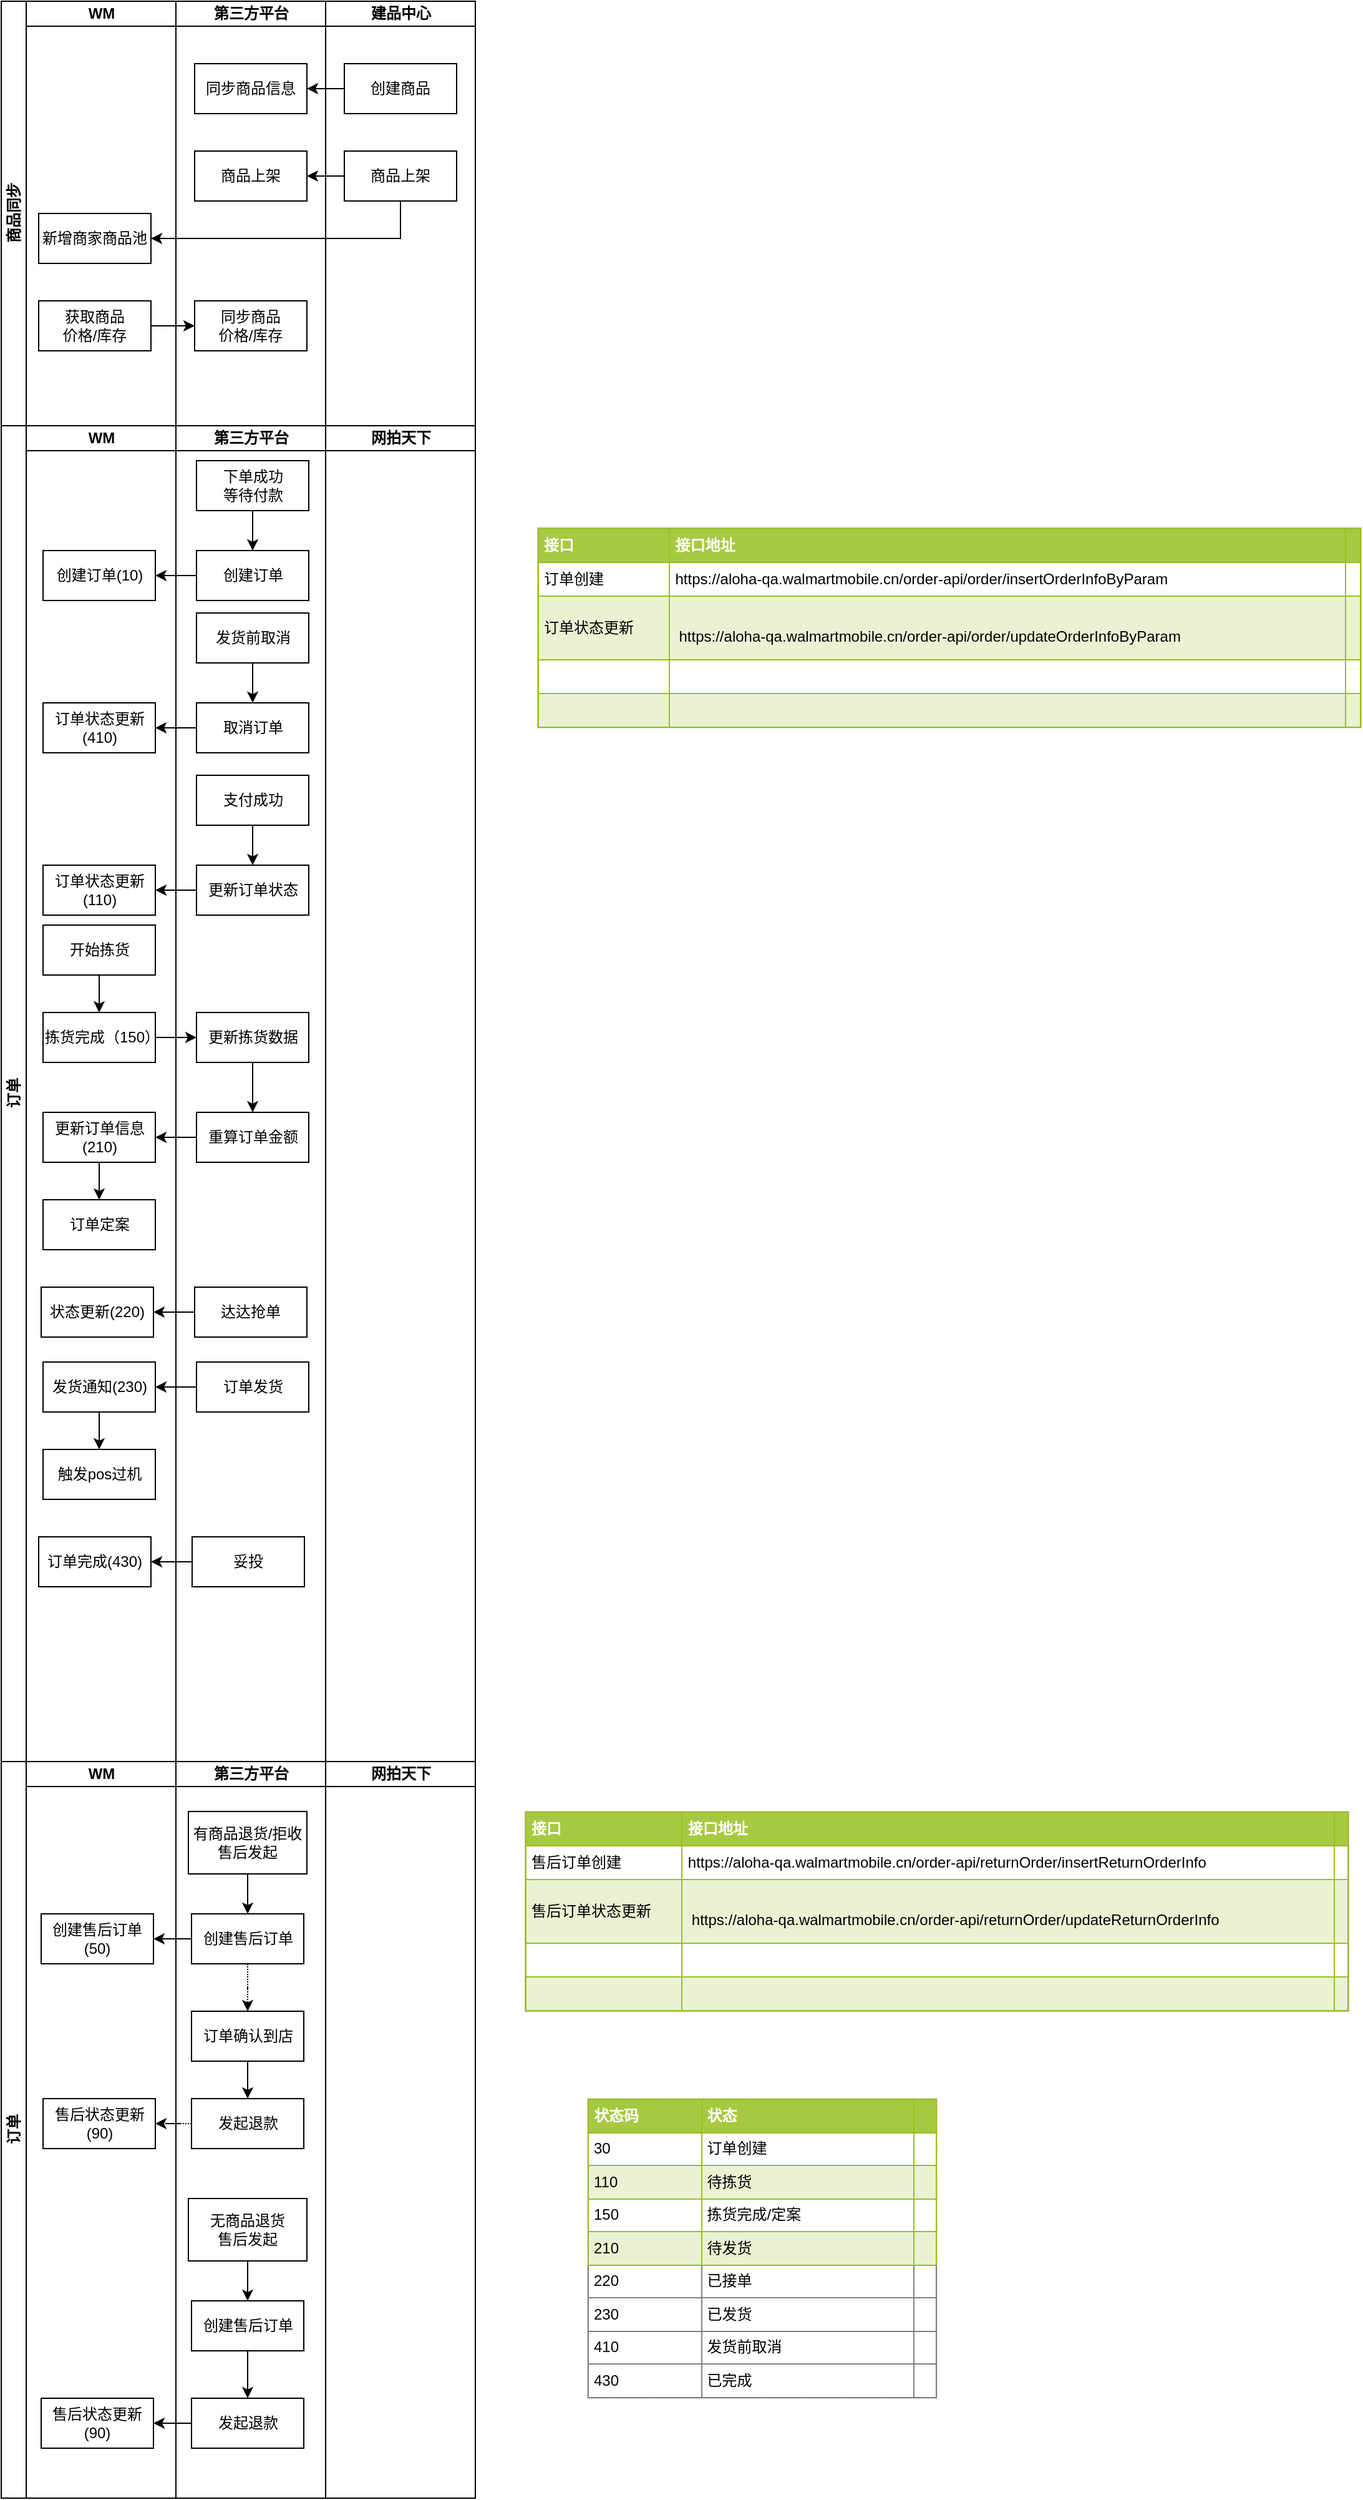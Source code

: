 <mxfile version="11.2.8" type="github" pages="1"><diagram id="qOhYsHwZlvvscO4V9usD" name="Page-1"><mxGraphModel dx="1422" dy="713" grid="1" gridSize="10" guides="1" tooltips="1" connect="1" arrows="1" fold="1" page="1" pageScale="1" pageWidth="850" pageHeight="1100" math="0" shadow="0"><root><mxCell id="0"/><mxCell id="1" parent="0"/><mxCell id="C9wgYeFS7MgZokEBdUDj-7" value="商品同步" style="swimlane;html=1;childLayout=stackLayout;resizeParent=1;resizeParentMax=0;startSize=20;horizontal=0;horizontalStack=1;" parent="1" vertex="1"><mxGeometry x="30" y="70" width="380" height="340" as="geometry"/></mxCell><mxCell id="C9wgYeFS7MgZokEBdUDj-8" value="WM" style="swimlane;html=1;startSize=20;" parent="C9wgYeFS7MgZokEBdUDj-7" vertex="1"><mxGeometry x="20" width="120" height="340" as="geometry"/></mxCell><mxCell id="C9wgYeFS7MgZokEBdUDj-17" value="新增商家商品池" style="rounded=0;whiteSpace=wrap;html=1;" parent="C9wgYeFS7MgZokEBdUDj-8" vertex="1"><mxGeometry x="10" y="170" width="90" height="40" as="geometry"/></mxCell><mxCell id="C9wgYeFS7MgZokEBdUDj-19" value="获取商品&lt;br&gt;价格/库存" style="rounded=0;whiteSpace=wrap;html=1;" parent="C9wgYeFS7MgZokEBdUDj-8" vertex="1"><mxGeometry x="10" y="240" width="90" height="40" as="geometry"/></mxCell><mxCell id="C9wgYeFS7MgZokEBdUDj-9" value="第三方平台" style="swimlane;html=1;startSize=20;" parent="C9wgYeFS7MgZokEBdUDj-7" vertex="1"><mxGeometry x="140" width="120" height="340" as="geometry"/></mxCell><mxCell id="C9wgYeFS7MgZokEBdUDj-12" value="同步商品信息" style="rounded=0;whiteSpace=wrap;html=1;" parent="C9wgYeFS7MgZokEBdUDj-9" vertex="1"><mxGeometry x="15" y="50" width="90" height="40" as="geometry"/></mxCell><mxCell id="C9wgYeFS7MgZokEBdUDj-22" value="同步商品&lt;br&gt;价格/库存&lt;br&gt;" style="rounded=0;whiteSpace=wrap;html=1;" parent="C9wgYeFS7MgZokEBdUDj-9" vertex="1"><mxGeometry x="15" y="240" width="90" height="40" as="geometry"/></mxCell><mxCell id="C9wgYeFS7MgZokEBdUDj-10" value="建品中心" style="swimlane;html=1;startSize=20;" parent="C9wgYeFS7MgZokEBdUDj-7" vertex="1"><mxGeometry x="260" width="120" height="340" as="geometry"/></mxCell><mxCell id="C9wgYeFS7MgZokEBdUDj-11" value="创建商品" style="rounded=0;whiteSpace=wrap;html=1;" parent="C9wgYeFS7MgZokEBdUDj-10" vertex="1"><mxGeometry x="15" y="50" width="90" height="40" as="geometry"/></mxCell><mxCell id="C9wgYeFS7MgZokEBdUDj-14" value="商品上架" style="rounded=0;whiteSpace=wrap;html=1;" parent="C9wgYeFS7MgZokEBdUDj-10" vertex="1"><mxGeometry x="-105" y="120" width="90" height="40" as="geometry"/></mxCell><mxCell id="C9wgYeFS7MgZokEBdUDj-15" value="商品上架" style="rounded=0;whiteSpace=wrap;html=1;" parent="C9wgYeFS7MgZokEBdUDj-10" vertex="1"><mxGeometry x="15" y="120" width="90" height="40" as="geometry"/></mxCell><mxCell id="C9wgYeFS7MgZokEBdUDj-16" style="edgeStyle=orthogonalEdgeStyle;rounded=0;orthogonalLoop=1;jettySize=auto;html=1;entryX=1;entryY=0.5;entryDx=0;entryDy=0;" parent="C9wgYeFS7MgZokEBdUDj-10" source="C9wgYeFS7MgZokEBdUDj-15" target="C9wgYeFS7MgZokEBdUDj-14" edge="1"><mxGeometry relative="1" as="geometry"/></mxCell><mxCell id="C9wgYeFS7MgZokEBdUDj-13" style="edgeStyle=orthogonalEdgeStyle;rounded=0;orthogonalLoop=1;jettySize=auto;html=1;entryX=1;entryY=0.5;entryDx=0;entryDy=0;" parent="C9wgYeFS7MgZokEBdUDj-7" source="C9wgYeFS7MgZokEBdUDj-11" target="C9wgYeFS7MgZokEBdUDj-12" edge="1"><mxGeometry relative="1" as="geometry"/></mxCell><mxCell id="C9wgYeFS7MgZokEBdUDj-18" style="edgeStyle=orthogonalEdgeStyle;rounded=0;orthogonalLoop=1;jettySize=auto;html=1;entryX=1;entryY=0.5;entryDx=0;entryDy=0;" parent="C9wgYeFS7MgZokEBdUDj-7" source="C9wgYeFS7MgZokEBdUDj-15" target="C9wgYeFS7MgZokEBdUDj-17" edge="1"><mxGeometry relative="1" as="geometry"><Array as="points"><mxPoint x="320" y="190"/></Array></mxGeometry></mxCell><mxCell id="C9wgYeFS7MgZokEBdUDj-23" style="edgeStyle=orthogonalEdgeStyle;rounded=0;orthogonalLoop=1;jettySize=auto;html=1;entryX=0;entryY=0.5;entryDx=0;entryDy=0;" parent="C9wgYeFS7MgZokEBdUDj-7" source="C9wgYeFS7MgZokEBdUDj-19" target="C9wgYeFS7MgZokEBdUDj-22" edge="1"><mxGeometry relative="1" as="geometry"/></mxCell><mxCell id="C9wgYeFS7MgZokEBdUDj-24" value="订单&lt;br&gt;" style="swimlane;html=1;childLayout=stackLayout;resizeParent=1;resizeParentMax=0;startSize=20;horizontal=0;horizontalStack=1;" parent="1" vertex="1"><mxGeometry x="30" y="410" width="380" height="1070" as="geometry"/></mxCell><mxCell id="C9wgYeFS7MgZokEBdUDj-59" style="edgeStyle=orthogonalEdgeStyle;rounded=0;orthogonalLoop=1;jettySize=auto;html=1;" parent="C9wgYeFS7MgZokEBdUDj-24" source="C9wgYeFS7MgZokEBdUDj-56" target="C9wgYeFS7MgZokEBdUDj-58" edge="1"><mxGeometry relative="1" as="geometry"/></mxCell><mxCell id="C9wgYeFS7MgZokEBdUDj-65" style="edgeStyle=orthogonalEdgeStyle;rounded=0;orthogonalLoop=1;jettySize=auto;html=1;entryX=1;entryY=0.5;entryDx=0;entryDy=0;" parent="C9wgYeFS7MgZokEBdUDj-24" source="C9wgYeFS7MgZokEBdUDj-60" target="C9wgYeFS7MgZokEBdUDj-64" edge="1"><mxGeometry relative="1" as="geometry"/></mxCell><mxCell id="C9wgYeFS7MgZokEBdUDj-70" style="edgeStyle=orthogonalEdgeStyle;rounded=0;orthogonalLoop=1;jettySize=auto;html=1;entryX=1;entryY=0.5;entryDx=0;entryDy=0;" parent="C9wgYeFS7MgZokEBdUDj-24" source="C9wgYeFS7MgZokEBdUDj-68" target="C9wgYeFS7MgZokEBdUDj-69" edge="1"><mxGeometry relative="1" as="geometry"/></mxCell><mxCell id="C9wgYeFS7MgZokEBdUDj-25" value="WM" style="swimlane;html=1;startSize=20;" parent="C9wgYeFS7MgZokEBdUDj-24" vertex="1"><mxGeometry x="20" width="120" height="1070" as="geometry"/></mxCell><mxCell id="C9wgYeFS7MgZokEBdUDj-43" value="创建订单(10)" style="rounded=0;whiteSpace=wrap;html=1;" parent="C9wgYeFS7MgZokEBdUDj-25" vertex="1"><mxGeometry x="13.5" y="100" width="90" height="40" as="geometry"/></mxCell><mxCell id="C9wgYeFS7MgZokEBdUDj-57" style="edgeStyle=orthogonalEdgeStyle;rounded=0;orthogonalLoop=1;jettySize=auto;html=1;" parent="C9wgYeFS7MgZokEBdUDj-25" source="C9wgYeFS7MgZokEBdUDj-55" target="C9wgYeFS7MgZokEBdUDj-56" edge="1"><mxGeometry relative="1" as="geometry"/></mxCell><mxCell id="C9wgYeFS7MgZokEBdUDj-55" value="开始拣货" style="rounded=0;whiteSpace=wrap;html=1;" parent="C9wgYeFS7MgZokEBdUDj-25" vertex="1"><mxGeometry x="13.5" y="400" width="90" height="40" as="geometry"/></mxCell><mxCell id="C9wgYeFS7MgZokEBdUDj-56" value="拣货完成（150）" style="rounded=0;whiteSpace=wrap;html=1;" parent="C9wgYeFS7MgZokEBdUDj-25" vertex="1"><mxGeometry x="13.5" y="470" width="90" height="40" as="geometry"/></mxCell><mxCell id="C9wgYeFS7MgZokEBdUDj-67" style="edgeStyle=orthogonalEdgeStyle;rounded=0;orthogonalLoop=1;jettySize=auto;html=1;" parent="C9wgYeFS7MgZokEBdUDj-25" source="C9wgYeFS7MgZokEBdUDj-64" target="C9wgYeFS7MgZokEBdUDj-66" edge="1"><mxGeometry relative="1" as="geometry"/></mxCell><mxCell id="C9wgYeFS7MgZokEBdUDj-64" value="更新订单信息(210)" style="rounded=0;whiteSpace=wrap;html=1;" parent="C9wgYeFS7MgZokEBdUDj-25" vertex="1"><mxGeometry x="13.5" y="550" width="90" height="40" as="geometry"/></mxCell><mxCell id="C9wgYeFS7MgZokEBdUDj-66" value="订单定案" style="rounded=0;whiteSpace=wrap;html=1;" parent="C9wgYeFS7MgZokEBdUDj-25" vertex="1"><mxGeometry x="13.5" y="620" width="90" height="40" as="geometry"/></mxCell><mxCell id="C9wgYeFS7MgZokEBdUDj-72" style="edgeStyle=orthogonalEdgeStyle;rounded=0;orthogonalLoop=1;jettySize=auto;html=1;entryX=0.5;entryY=0;entryDx=0;entryDy=0;" parent="C9wgYeFS7MgZokEBdUDj-25" source="C9wgYeFS7MgZokEBdUDj-69" target="C9wgYeFS7MgZokEBdUDj-71" edge="1"><mxGeometry relative="1" as="geometry"/></mxCell><mxCell id="C9wgYeFS7MgZokEBdUDj-69" value="发货通知(230)" style="rounded=0;whiteSpace=wrap;html=1;" parent="C9wgYeFS7MgZokEBdUDj-25" vertex="1"><mxGeometry x="13.5" y="750" width="90" height="40" as="geometry"/></mxCell><mxCell id="C9wgYeFS7MgZokEBdUDj-71" value="触发pos过机" style="rounded=0;whiteSpace=wrap;html=1;" parent="C9wgYeFS7MgZokEBdUDj-25" vertex="1"><mxGeometry x="13.5" y="820" width="90" height="40" as="geometry"/></mxCell><mxCell id="C9wgYeFS7MgZokEBdUDj-44" style="edgeStyle=orthogonalEdgeStyle;rounded=0;orthogonalLoop=1;jettySize=auto;html=1;entryX=1;entryY=0.5;entryDx=0;entryDy=0;" parent="C9wgYeFS7MgZokEBdUDj-24" source="C9wgYeFS7MgZokEBdUDj-41" target="C9wgYeFS7MgZokEBdUDj-43" edge="1"><mxGeometry relative="1" as="geometry"/></mxCell><mxCell id="C9wgYeFS7MgZokEBdUDj-28" value="第三方平台" style="swimlane;html=1;startSize=20;" parent="C9wgYeFS7MgZokEBdUDj-24" vertex="1"><mxGeometry x="140" width="120" height="1070" as="geometry"/></mxCell><mxCell id="C9wgYeFS7MgZokEBdUDj-42" style="edgeStyle=orthogonalEdgeStyle;rounded=0;orthogonalLoop=1;jettySize=auto;html=1;entryX=0.5;entryY=0;entryDx=0;entryDy=0;" parent="C9wgYeFS7MgZokEBdUDj-28" source="C9wgYeFS7MgZokEBdUDj-40" target="C9wgYeFS7MgZokEBdUDj-41" edge="1"><mxGeometry relative="1" as="geometry"/></mxCell><mxCell id="C9wgYeFS7MgZokEBdUDj-40" value="下单成功&lt;br&gt;等待付款" style="rounded=0;whiteSpace=wrap;html=1;" parent="C9wgYeFS7MgZokEBdUDj-28" vertex="1"><mxGeometry x="16.5" y="28" width="90" height="40" as="geometry"/></mxCell><mxCell id="C9wgYeFS7MgZokEBdUDj-41" value="创建订单" style="rounded=0;whiteSpace=wrap;html=1;" parent="C9wgYeFS7MgZokEBdUDj-28" vertex="1"><mxGeometry x="16.5" y="100" width="90" height="40" as="geometry"/></mxCell><mxCell id="C9wgYeFS7MgZokEBdUDj-45" value="订单状态更新(410)" style="rounded=0;whiteSpace=wrap;html=1;" parent="C9wgYeFS7MgZokEBdUDj-28" vertex="1"><mxGeometry x="-106.5" y="222" width="90" height="40" as="geometry"/></mxCell><mxCell id="C9wgYeFS7MgZokEBdUDj-47" value="发货前取消" style="rounded=0;whiteSpace=wrap;html=1;" parent="C9wgYeFS7MgZokEBdUDj-28" vertex="1"><mxGeometry x="16.5" y="150" width="90" height="40" as="geometry"/></mxCell><mxCell id="C9wgYeFS7MgZokEBdUDj-48" value="取消订单" style="rounded=0;whiteSpace=wrap;html=1;" parent="C9wgYeFS7MgZokEBdUDj-28" vertex="1"><mxGeometry x="16.5" y="222" width="90" height="40" as="geometry"/></mxCell><mxCell id="C9wgYeFS7MgZokEBdUDj-46" style="edgeStyle=orthogonalEdgeStyle;rounded=0;orthogonalLoop=1;jettySize=auto;html=1;entryX=0.5;entryY=0;entryDx=0;entryDy=0;" parent="C9wgYeFS7MgZokEBdUDj-28" source="C9wgYeFS7MgZokEBdUDj-47" target="C9wgYeFS7MgZokEBdUDj-48" edge="1"><mxGeometry relative="1" as="geometry"/></mxCell><mxCell id="C9wgYeFS7MgZokEBdUDj-49" style="edgeStyle=orthogonalEdgeStyle;rounded=0;orthogonalLoop=1;jettySize=auto;html=1;entryX=1;entryY=0.5;entryDx=0;entryDy=0;" parent="C9wgYeFS7MgZokEBdUDj-28" source="C9wgYeFS7MgZokEBdUDj-48" target="C9wgYeFS7MgZokEBdUDj-45" edge="1"><mxGeometry relative="1" as="geometry"/></mxCell><mxCell id="C9wgYeFS7MgZokEBdUDj-50" value="订单状态更新(110)" style="rounded=0;whiteSpace=wrap;html=1;" parent="C9wgYeFS7MgZokEBdUDj-28" vertex="1"><mxGeometry x="-106.5" y="352" width="90" height="40" as="geometry"/></mxCell><mxCell id="C9wgYeFS7MgZokEBdUDj-51" value="支付成功" style="rounded=0;whiteSpace=wrap;html=1;" parent="C9wgYeFS7MgZokEBdUDj-28" vertex="1"><mxGeometry x="16.5" y="280" width="90" height="40" as="geometry"/></mxCell><mxCell id="C9wgYeFS7MgZokEBdUDj-52" value="更新订单状态" style="rounded=0;whiteSpace=wrap;html=1;" parent="C9wgYeFS7MgZokEBdUDj-28" vertex="1"><mxGeometry x="16.5" y="352" width="90" height="40" as="geometry"/></mxCell><mxCell id="C9wgYeFS7MgZokEBdUDj-53" style="edgeStyle=orthogonalEdgeStyle;rounded=0;orthogonalLoop=1;jettySize=auto;html=1;entryX=0.5;entryY=0;entryDx=0;entryDy=0;" parent="C9wgYeFS7MgZokEBdUDj-28" source="C9wgYeFS7MgZokEBdUDj-51" target="C9wgYeFS7MgZokEBdUDj-52" edge="1"><mxGeometry relative="1" as="geometry"/></mxCell><mxCell id="C9wgYeFS7MgZokEBdUDj-54" style="edgeStyle=orthogonalEdgeStyle;rounded=0;orthogonalLoop=1;jettySize=auto;html=1;entryX=1;entryY=0.5;entryDx=0;entryDy=0;" parent="C9wgYeFS7MgZokEBdUDj-28" source="C9wgYeFS7MgZokEBdUDj-52" target="C9wgYeFS7MgZokEBdUDj-50" edge="1"><mxGeometry relative="1" as="geometry"/></mxCell><mxCell id="C9wgYeFS7MgZokEBdUDj-63" style="edgeStyle=orthogonalEdgeStyle;rounded=0;orthogonalLoop=1;jettySize=auto;html=1;" parent="C9wgYeFS7MgZokEBdUDj-28" source="C9wgYeFS7MgZokEBdUDj-58" target="C9wgYeFS7MgZokEBdUDj-60" edge="1"><mxGeometry relative="1" as="geometry"/></mxCell><mxCell id="C9wgYeFS7MgZokEBdUDj-58" value="更新拣货数据" style="rounded=0;whiteSpace=wrap;html=1;" parent="C9wgYeFS7MgZokEBdUDj-28" vertex="1"><mxGeometry x="16.5" y="470" width="90" height="40" as="geometry"/></mxCell><mxCell id="C9wgYeFS7MgZokEBdUDj-60" value="重算订单金额" style="rounded=0;whiteSpace=wrap;html=1;" parent="C9wgYeFS7MgZokEBdUDj-28" vertex="1"><mxGeometry x="16.5" y="550" width="90" height="40" as="geometry"/></mxCell><mxCell id="C9wgYeFS7MgZokEBdUDj-68" value="订单发货" style="rounded=0;whiteSpace=wrap;html=1;" parent="C9wgYeFS7MgZokEBdUDj-28" vertex="1"><mxGeometry x="16.5" y="750" width="90" height="40" as="geometry"/></mxCell><mxCell id="Xkt8oGFPfuLEDYorMo7a-1" value="状态更新(220)" style="rounded=0;whiteSpace=wrap;html=1;" parent="C9wgYeFS7MgZokEBdUDj-28" vertex="1"><mxGeometry x="-108" y="690" width="90" height="40" as="geometry"/></mxCell><mxCell id="Xkt8oGFPfuLEDYorMo7a-2" style="edgeStyle=orthogonalEdgeStyle;rounded=0;orthogonalLoop=1;jettySize=auto;html=1;entryX=1;entryY=0.5;entryDx=0;entryDy=0;" parent="C9wgYeFS7MgZokEBdUDj-28" source="Xkt8oGFPfuLEDYorMo7a-3" target="Xkt8oGFPfuLEDYorMo7a-1" edge="1"><mxGeometry relative="1" as="geometry"/></mxCell><mxCell id="Xkt8oGFPfuLEDYorMo7a-3" value="达达抢单" style="rounded=0;whiteSpace=wrap;html=1;" parent="C9wgYeFS7MgZokEBdUDj-28" vertex="1"><mxGeometry x="15" y="690" width="90" height="40" as="geometry"/></mxCell><mxCell id="Xkt8oGFPfuLEDYorMo7a-42" style="edgeStyle=orthogonalEdgeStyle;rounded=0;orthogonalLoop=1;jettySize=auto;html=1;entryX=1;entryY=0.5;entryDx=0;entryDy=0;" parent="C9wgYeFS7MgZokEBdUDj-28" source="Xkt8oGFPfuLEDYorMo7a-44" target="Xkt8oGFPfuLEDYorMo7a-43" edge="1"><mxGeometry relative="1" as="geometry"/></mxCell><mxCell id="Xkt8oGFPfuLEDYorMo7a-43" value="订单完成(430)" style="rounded=0;whiteSpace=wrap;html=1;" parent="C9wgYeFS7MgZokEBdUDj-28" vertex="1"><mxGeometry x="-110" y="890" width="90" height="40" as="geometry"/></mxCell><mxCell id="Xkt8oGFPfuLEDYorMo7a-44" value="妥投" style="rounded=0;whiteSpace=wrap;html=1;" parent="C9wgYeFS7MgZokEBdUDj-28" vertex="1"><mxGeometry x="13" y="890" width="90" height="40" as="geometry"/></mxCell><mxCell id="C9wgYeFS7MgZokEBdUDj-31" value="网拍天下" style="swimlane;html=1;startSize=20;" parent="C9wgYeFS7MgZokEBdUDj-24" vertex="1"><mxGeometry x="260" width="120" height="1070" as="geometry"/></mxCell><mxCell id="C9wgYeFS7MgZokEBdUDj-113" value="订单&lt;br&gt;" style="swimlane;html=1;childLayout=stackLayout;resizeParent=1;resizeParentMax=0;startSize=20;horizontal=0;horizontalStack=1;" parent="1" vertex="1"><mxGeometry x="30" y="1480" width="380" height="590" as="geometry"/></mxCell><mxCell id="C9wgYeFS7MgZokEBdUDj-114" value="WM" style="swimlane;html=1;startSize=20;" parent="C9wgYeFS7MgZokEBdUDj-113" vertex="1"><mxGeometry x="20" width="120" height="590" as="geometry"/></mxCell><mxCell id="C9wgYeFS7MgZokEBdUDj-115" value="创建售后订单(50)" style="rounded=0;whiteSpace=wrap;html=1;" parent="C9wgYeFS7MgZokEBdUDj-114" vertex="1"><mxGeometry x="12" y="122" width="90" height="40" as="geometry"/></mxCell><mxCell id="C9wgYeFS7MgZokEBdUDj-149" value="售后状态更新(90)" style="rounded=0;whiteSpace=wrap;html=1;" parent="C9wgYeFS7MgZokEBdUDj-114" vertex="1"><mxGeometry x="13.5" y="270" width="90" height="40" as="geometry"/></mxCell><mxCell id="C9wgYeFS7MgZokEBdUDj-168" value="售后状态更新(90)" style="rounded=0;whiteSpace=wrap;html=1;" parent="C9wgYeFS7MgZokEBdUDj-114" vertex="1"><mxGeometry x="12" y="510" width="90" height="40" as="geometry"/></mxCell><mxCell id="C9wgYeFS7MgZokEBdUDj-125" value="第三方平台" style="swimlane;html=1;startSize=20;" parent="C9wgYeFS7MgZokEBdUDj-113" vertex="1"><mxGeometry x="140" width="120" height="590" as="geometry"/></mxCell><mxCell id="C9wgYeFS7MgZokEBdUDj-126" style="edgeStyle=orthogonalEdgeStyle;rounded=0;orthogonalLoop=1;jettySize=auto;html=1;entryX=0.5;entryY=0;entryDx=0;entryDy=0;" parent="C9wgYeFS7MgZokEBdUDj-125" source="C9wgYeFS7MgZokEBdUDj-127" target="C9wgYeFS7MgZokEBdUDj-128" edge="1"><mxGeometry relative="1" as="geometry"/></mxCell><mxCell id="C9wgYeFS7MgZokEBdUDj-127" value="有商品退货/拒收&lt;br&gt;售后发起" style="rounded=0;whiteSpace=wrap;html=1;" parent="C9wgYeFS7MgZokEBdUDj-125" vertex="1"><mxGeometry x="10" y="40" width="95" height="50" as="geometry"/></mxCell><mxCell id="Xkt8oGFPfuLEDYorMo7a-45" style="edgeStyle=orthogonalEdgeStyle;rounded=0;orthogonalLoop=1;jettySize=auto;html=1;entryX=0.5;entryY=0;entryDx=0;entryDy=0;dashed=1;dashPattern=1 1;" parent="C9wgYeFS7MgZokEBdUDj-125" source="C9wgYeFS7MgZokEBdUDj-128" target="C9wgYeFS7MgZokEBdUDj-151" edge="1"><mxGeometry relative="1" as="geometry"/></mxCell><mxCell id="C9wgYeFS7MgZokEBdUDj-128" value="创建售后订单" style="rounded=0;whiteSpace=wrap;html=1;" parent="C9wgYeFS7MgZokEBdUDj-125" vertex="1"><mxGeometry x="12.5" y="122" width="90" height="40" as="geometry"/></mxCell><mxCell id="C9wgYeFS7MgZokEBdUDj-155" style="edgeStyle=orthogonalEdgeStyle;rounded=0;orthogonalLoop=1;jettySize=auto;html=1;" parent="C9wgYeFS7MgZokEBdUDj-125" source="C9wgYeFS7MgZokEBdUDj-151" target="C9wgYeFS7MgZokEBdUDj-153" edge="1"><mxGeometry relative="1" as="geometry"/></mxCell><mxCell id="C9wgYeFS7MgZokEBdUDj-151" value="订单确认到店" style="rounded=0;whiteSpace=wrap;html=1;" parent="C9wgYeFS7MgZokEBdUDj-125" vertex="1"><mxGeometry x="12.5" y="200" width="90" height="40" as="geometry"/></mxCell><mxCell id="C9wgYeFS7MgZokEBdUDj-153" value="发起退款" style="rounded=0;whiteSpace=wrap;html=1;" parent="C9wgYeFS7MgZokEBdUDj-125" vertex="1"><mxGeometry x="12.5" y="270" width="90" height="40" as="geometry"/></mxCell><mxCell id="C9wgYeFS7MgZokEBdUDj-160" value="无商品退货&lt;br&gt;售后发起" style="rounded=0;whiteSpace=wrap;html=1;" parent="C9wgYeFS7MgZokEBdUDj-125" vertex="1"><mxGeometry x="10" y="350" width="95" height="50" as="geometry"/></mxCell><mxCell id="C9wgYeFS7MgZokEBdUDj-167" style="edgeStyle=orthogonalEdgeStyle;rounded=0;orthogonalLoop=1;jettySize=auto;html=1;entryX=0.5;entryY=0;entryDx=0;entryDy=0;" parent="C9wgYeFS7MgZokEBdUDj-125" source="C9wgYeFS7MgZokEBdUDj-161" target="C9wgYeFS7MgZokEBdUDj-164" edge="1"><mxGeometry relative="1" as="geometry"/></mxCell><mxCell id="C9wgYeFS7MgZokEBdUDj-161" value="创建售后订单" style="rounded=0;whiteSpace=wrap;html=1;" parent="C9wgYeFS7MgZokEBdUDj-125" vertex="1"><mxGeometry x="12.5" y="432" width="90" height="40" as="geometry"/></mxCell><mxCell id="C9wgYeFS7MgZokEBdUDj-159" style="edgeStyle=orthogonalEdgeStyle;rounded=0;orthogonalLoop=1;jettySize=auto;html=1;entryX=0.5;entryY=0;entryDx=0;entryDy=0;" parent="C9wgYeFS7MgZokEBdUDj-125" source="C9wgYeFS7MgZokEBdUDj-160" target="C9wgYeFS7MgZokEBdUDj-161" edge="1"><mxGeometry relative="1" as="geometry"/></mxCell><mxCell id="C9wgYeFS7MgZokEBdUDj-164" value="发起退款" style="rounded=0;whiteSpace=wrap;html=1;" parent="C9wgYeFS7MgZokEBdUDj-125" vertex="1"><mxGeometry x="12.5" y="510" width="90" height="40" as="geometry"/></mxCell><mxCell id="C9wgYeFS7MgZokEBdUDj-143" value="网拍天下" style="swimlane;html=1;startSize=20;" parent="C9wgYeFS7MgZokEBdUDj-113" vertex="1"><mxGeometry x="260" width="120" height="590" as="geometry"/></mxCell><mxCell id="C9wgYeFS7MgZokEBdUDj-144" style="edgeStyle=orthogonalEdgeStyle;rounded=0;orthogonalLoop=1;jettySize=auto;html=1;entryX=1;entryY=0.5;entryDx=0;entryDy=0;" parent="C9wgYeFS7MgZokEBdUDj-113" source="C9wgYeFS7MgZokEBdUDj-128" target="C9wgYeFS7MgZokEBdUDj-115" edge="1"><mxGeometry relative="1" as="geometry"/></mxCell><mxCell id="C9wgYeFS7MgZokEBdUDj-169" style="edgeStyle=orthogonalEdgeStyle;rounded=0;orthogonalLoop=1;jettySize=auto;html=1;entryX=1;entryY=0.5;entryDx=0;entryDy=0;" parent="C9wgYeFS7MgZokEBdUDj-113" source="C9wgYeFS7MgZokEBdUDj-164" target="C9wgYeFS7MgZokEBdUDj-168" edge="1"><mxGeometry relative="1" as="geometry"/></mxCell><mxCell id="Xkt8oGFPfuLEDYorMo7a-46" style="edgeStyle=orthogonalEdgeStyle;rounded=0;orthogonalLoop=1;jettySize=auto;html=1;entryX=1;entryY=0.5;entryDx=0;entryDy=0;dashed=1;dashPattern=1 1;" parent="C9wgYeFS7MgZokEBdUDj-113" source="C9wgYeFS7MgZokEBdUDj-153" target="C9wgYeFS7MgZokEBdUDj-149" edge="1"><mxGeometry relative="1" as="geometry"/></mxCell><mxCell id="C9wgYeFS7MgZokEBdUDj-172" value="&lt;table border=&quot;1&quot; width=&quot;100%&quot; cellpadding=&quot;4&quot; style=&quot;width: 100% ; height: 100% ; border-collapse: collapse&quot;&gt;&lt;tbody&gt;&lt;tr style=&quot;background-color: #a7c942 ; color: #ffffff ; border: 1px solid #98bf21&quot;&gt;&lt;th align=&quot;left&quot;&gt;接口&lt;/th&gt;&lt;th align=&quot;left&quot;&gt;接口地址&lt;/th&gt;&lt;th align=&quot;left&quot;&gt;&lt;br&gt;&lt;/th&gt;&lt;/tr&gt;&lt;tr style=&quot;border: 1px solid #98bf21&quot;&gt;&lt;td&gt;订单创建&lt;/td&gt;&lt;td&gt;https://aloha-qa.walmartmobile.cn/order-api/order/insertOrderInfoByParam&lt;br&gt;&lt;/td&gt;&lt;td&gt;&lt;br&gt;&lt;/td&gt;&lt;/tr&gt;&lt;tr style=&quot;background-color: #eaf2d3 ; border: 1px solid #98bf21&quot;&gt;&lt;td&gt;订单状态更新&lt;/td&gt;&lt;td&gt;&lt;br&gt;&lt;table&gt;&lt;tbody&gt;&lt;tr&gt;&lt;td&gt;https://aloha-qa.walmartmobile.cn/order-api/order/updateOrderInfoByParam&lt;/td&gt;&lt;/tr&gt;&lt;/tbody&gt;&lt;/table&gt;&lt;/td&gt;&lt;td&gt;&lt;br&gt;&lt;/td&gt;&lt;/tr&gt;&lt;tr style=&quot;border: 1px solid #98bf21&quot;&gt;&lt;td&gt;&lt;br&gt;&lt;/td&gt;&lt;td&gt;&lt;br&gt;&lt;/td&gt;&lt;td&gt;&lt;br&gt;&lt;/td&gt;&lt;/tr&gt;&lt;tr style=&quot;background-color: #eaf2d3 ; border: 1px solid #98bf21&quot;&gt;&lt;td&gt;&lt;br&gt;&lt;/td&gt;&lt;td&gt;&lt;br&gt;&lt;/td&gt;&lt;td&gt;&lt;br&gt;&lt;/td&gt;&lt;/tr&gt;&lt;/tbody&gt;&lt;/table&gt;" style="text;html=1;strokeColor=#c0c0c0;fillColor=#ffffff;overflow=fill;rounded=0;" parent="1" vertex="1"><mxGeometry x="460" y="491.833" width="660" height="160" as="geometry"/></mxCell><mxCell id="C9wgYeFS7MgZokEBdUDj-173" value="&lt;table border=&quot;1&quot; width=&quot;100%&quot; cellpadding=&quot;4&quot; style=&quot;width: 100% ; height: 100% ; border-collapse: collapse&quot;&gt;&lt;tbody&gt;&lt;tr style=&quot;background-color: #a7c942 ; color: #ffffff ; border: 1px solid #98bf21&quot;&gt;&lt;th align=&quot;left&quot;&gt;接口&lt;/th&gt;&lt;th align=&quot;left&quot;&gt;接口地址&lt;/th&gt;&lt;th align=&quot;left&quot;&gt;&lt;br&gt;&lt;/th&gt;&lt;/tr&gt;&lt;tr style=&quot;border: 1px solid #98bf21&quot;&gt;&lt;td&gt;售后订单创建&lt;/td&gt;&lt;td&gt;https://aloha-qa.walmartmobile.cn/order-api/returnOrder/insertReturnOrderInfo&lt;br&gt;&lt;/td&gt;&lt;td&gt;&lt;br&gt;&lt;/td&gt;&lt;/tr&gt;&lt;tr style=&quot;background-color: #eaf2d3 ; border: 1px solid #98bf21&quot;&gt;&lt;td&gt;售后订单状态更新&lt;/td&gt;&lt;td&gt;&lt;br&gt;&lt;table&gt;&lt;tbody&gt;&lt;tr&gt;&lt;td&gt;https://aloha-qa.walmartmobile.cn/order-api/returnOrder/updateReturnOrderInfo&lt;/td&gt;&lt;/tr&gt;&lt;/tbody&gt;&lt;/table&gt;&lt;/td&gt;&lt;td&gt;&lt;br&gt;&lt;/td&gt;&lt;/tr&gt;&lt;tr style=&quot;border: 1px solid #98bf21&quot;&gt;&lt;td&gt;&lt;br&gt;&lt;/td&gt;&lt;td&gt;&lt;br&gt;&lt;/td&gt;&lt;td&gt;&lt;br&gt;&lt;/td&gt;&lt;/tr&gt;&lt;tr style=&quot;background-color: #eaf2d3 ; border: 1px solid #98bf21&quot;&gt;&lt;td&gt;&lt;br&gt;&lt;/td&gt;&lt;td&gt;&lt;br&gt;&lt;/td&gt;&lt;td&gt;&lt;br&gt;&lt;/td&gt;&lt;/tr&gt;&lt;/tbody&gt;&lt;/table&gt;" style="text;html=1;strokeColor=#c0c0c0;fillColor=#ffffff;overflow=fill;rounded=0;" parent="1" vertex="1"><mxGeometry x="450" y="1520.167" width="660" height="160" as="geometry"/></mxCell><mxCell id="Xkt8oGFPfuLEDYorMo7a-48" value="&lt;table border=&quot;1&quot; width=&quot;100%&quot; cellpadding=&quot;4&quot; style=&quot;width: 100% ; height: 100% ; border-collapse: collapse&quot;&gt;&lt;tbody&gt;&lt;tr style=&quot;background-color: #a7c942 ; color: #ffffff ; border: 1px solid #98bf21&quot;&gt;&lt;th align=&quot;left&quot;&gt;状态码&lt;/th&gt;&lt;th align=&quot;left&quot;&gt;状态&lt;/th&gt;&lt;th align=&quot;left&quot;&gt;&lt;br&gt;&lt;/th&gt;&lt;/tr&gt;&lt;tr style=&quot;border: 1px solid #98bf21&quot;&gt;&lt;td&gt;30&lt;/td&gt;&lt;td&gt;订单创建&lt;/td&gt;&lt;td&gt;&lt;br&gt;&lt;/td&gt;&lt;/tr&gt;&lt;tr style=&quot;background-color: #eaf2d3 ; border: 1px solid #98bf21&quot;&gt;&lt;td&gt;110&lt;/td&gt;&lt;td&gt;待拣货&lt;/td&gt;&lt;td&gt;&lt;br&gt;&lt;/td&gt;&lt;/tr&gt;&lt;tr style=&quot;border: 1px solid #98bf21&quot;&gt;&lt;td&gt;150&lt;/td&gt;&lt;td&gt;拣货完成/定案&lt;/td&gt;&lt;td&gt;&lt;br&gt;&lt;/td&gt;&lt;/tr&gt;&lt;tr style=&quot;background-color: #eaf2d3 ; border: 1px solid #98bf21&quot;&gt;&lt;td&gt;210&lt;/td&gt;&lt;td&gt;待发货&lt;/td&gt;&lt;td&gt;&lt;br&gt;&lt;/td&gt;&lt;/tr&gt;&lt;tr&gt;&lt;td&gt;220&lt;/td&gt;&lt;td&gt;已接单&lt;/td&gt;&lt;td&gt;&lt;br&gt;&lt;/td&gt;&lt;/tr&gt;&lt;tr&gt;&lt;td&gt;230&lt;/td&gt;&lt;td&gt;已发货&lt;/td&gt;&lt;td&gt;&lt;br&gt;&lt;/td&gt;&lt;/tr&gt;&lt;tr&gt;&lt;td&gt;410&lt;/td&gt;&lt;td&gt;发货前取消&lt;/td&gt;&lt;td&gt;&lt;br&gt;&lt;/td&gt;&lt;/tr&gt;&lt;tr&gt;&lt;td&gt;430&lt;/td&gt;&lt;td&gt;已完成&lt;/td&gt;&lt;td&gt;&lt;br&gt;&lt;/td&gt;&lt;/tr&gt;&lt;/tbody&gt;&lt;/table&gt;" style="text;html=1;strokeColor=#c0c0c0;fillColor=#ffffff;overflow=fill;rounded=0;dashed=1;dashPattern=1 1;" parent="1" vertex="1"><mxGeometry x="500" y="1750" width="280" height="240" as="geometry"/></mxCell></root></mxGraphModel></diagram></mxfile>